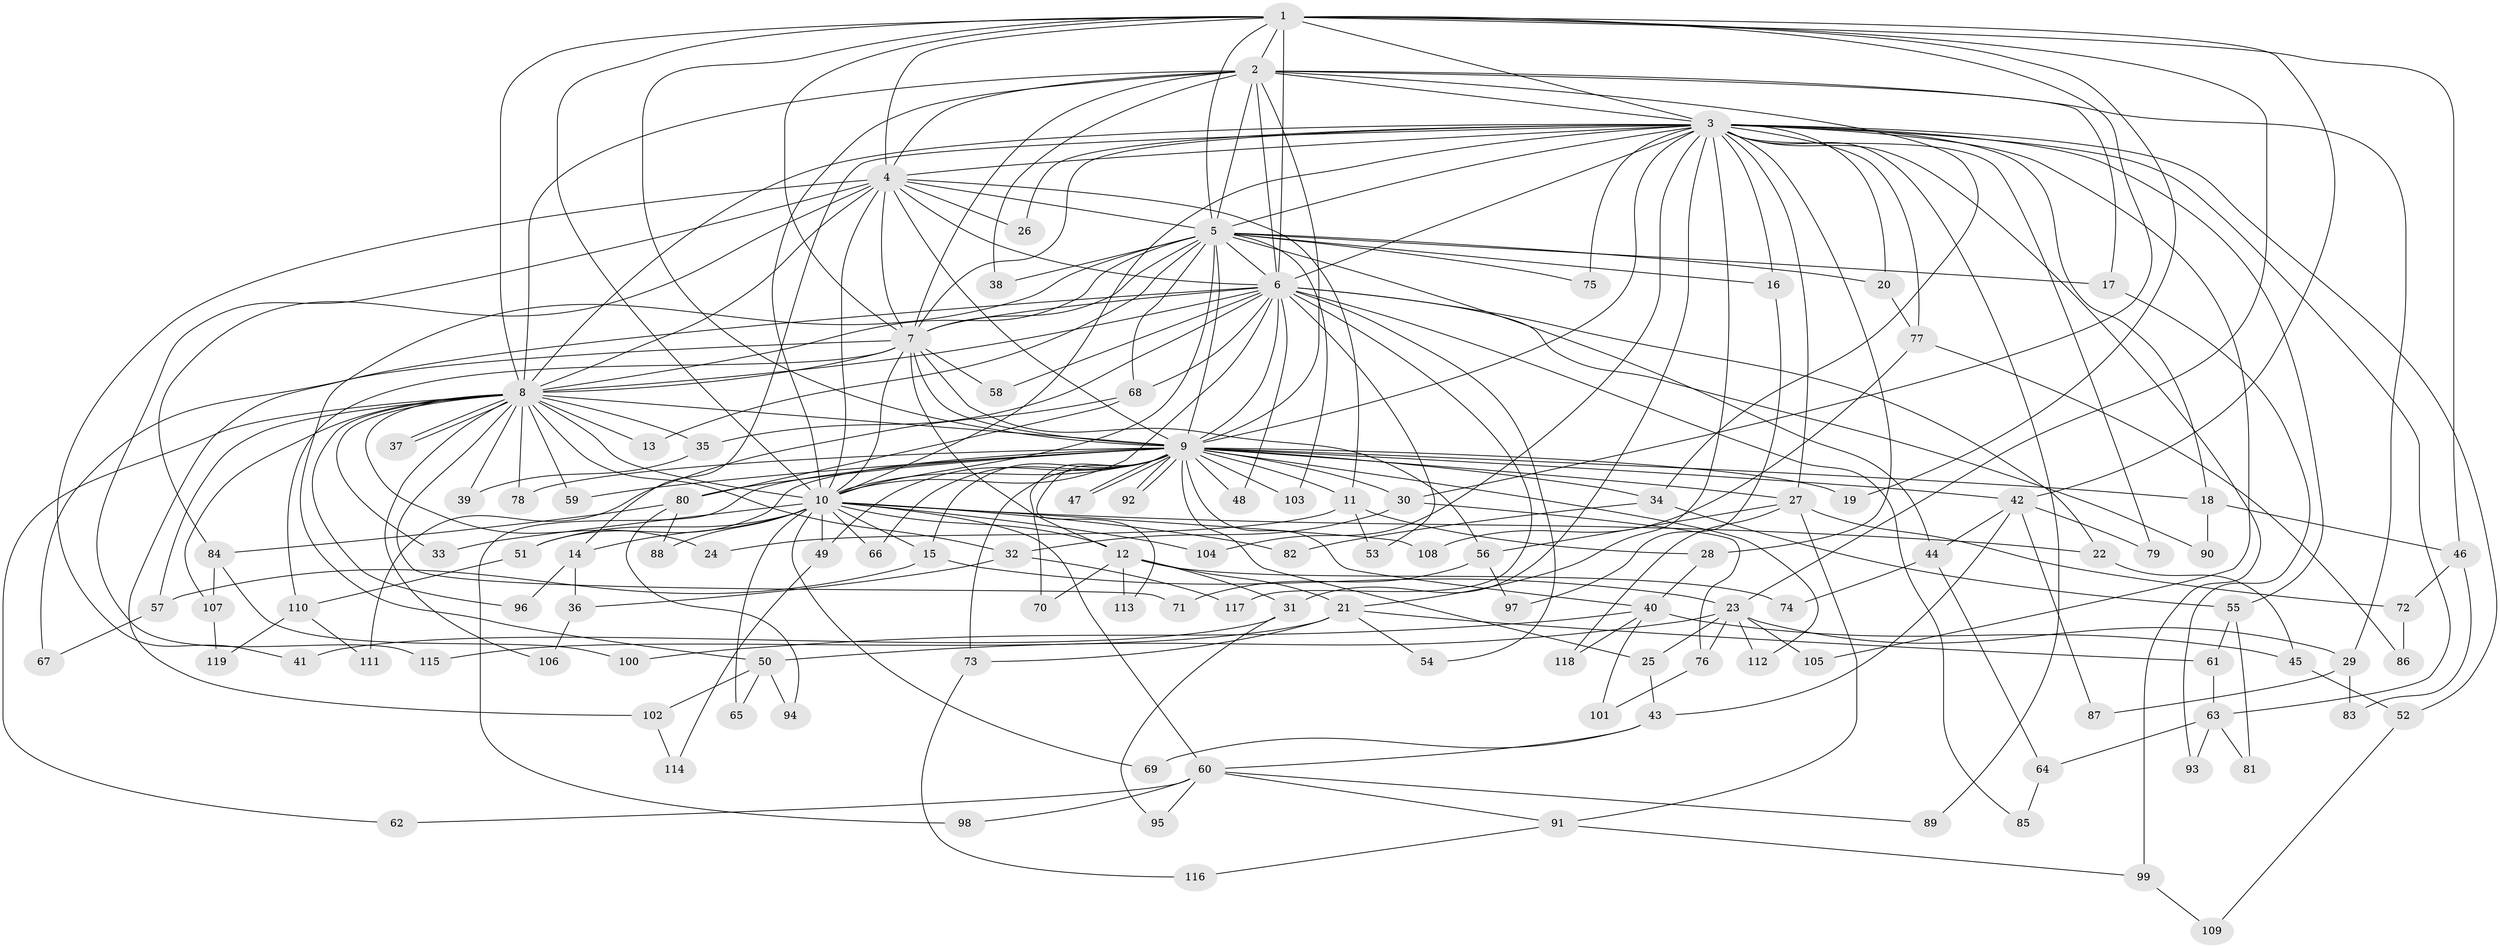 // Generated by graph-tools (version 1.1) at 2025/25/03/09/25 03:25:41]
// undirected, 119 vertices, 263 edges
graph export_dot {
graph [start="1"]
  node [color=gray90,style=filled];
  1;
  2;
  3;
  4;
  5;
  6;
  7;
  8;
  9;
  10;
  11;
  12;
  13;
  14;
  15;
  16;
  17;
  18;
  19;
  20;
  21;
  22;
  23;
  24;
  25;
  26;
  27;
  28;
  29;
  30;
  31;
  32;
  33;
  34;
  35;
  36;
  37;
  38;
  39;
  40;
  41;
  42;
  43;
  44;
  45;
  46;
  47;
  48;
  49;
  50;
  51;
  52;
  53;
  54;
  55;
  56;
  57;
  58;
  59;
  60;
  61;
  62;
  63;
  64;
  65;
  66;
  67;
  68;
  69;
  70;
  71;
  72;
  73;
  74;
  75;
  76;
  77;
  78;
  79;
  80;
  81;
  82;
  83;
  84;
  85;
  86;
  87;
  88;
  89;
  90;
  91;
  92;
  93;
  94;
  95;
  96;
  97;
  98;
  99;
  100;
  101;
  102;
  103;
  104;
  105;
  106;
  107;
  108;
  109;
  110;
  111;
  112;
  113;
  114;
  115;
  116;
  117;
  118;
  119;
  1 -- 2;
  1 -- 3;
  1 -- 4;
  1 -- 5;
  1 -- 6;
  1 -- 7;
  1 -- 8;
  1 -- 9;
  1 -- 10;
  1 -- 19;
  1 -- 23;
  1 -- 30;
  1 -- 42;
  1 -- 46;
  2 -- 3;
  2 -- 4;
  2 -- 5;
  2 -- 6;
  2 -- 7;
  2 -- 8;
  2 -- 9;
  2 -- 10;
  2 -- 17;
  2 -- 29;
  2 -- 34;
  2 -- 38;
  3 -- 4;
  3 -- 5;
  3 -- 6;
  3 -- 7;
  3 -- 8;
  3 -- 9;
  3 -- 10;
  3 -- 14;
  3 -- 16;
  3 -- 18;
  3 -- 20;
  3 -- 21;
  3 -- 26;
  3 -- 27;
  3 -- 28;
  3 -- 31;
  3 -- 52;
  3 -- 55;
  3 -- 63;
  3 -- 75;
  3 -- 77;
  3 -- 79;
  3 -- 89;
  3 -- 99;
  3 -- 104;
  3 -- 105;
  4 -- 5;
  4 -- 6;
  4 -- 7;
  4 -- 8;
  4 -- 9;
  4 -- 10;
  4 -- 11;
  4 -- 26;
  4 -- 41;
  4 -- 84;
  4 -- 115;
  5 -- 6;
  5 -- 7;
  5 -- 8;
  5 -- 9;
  5 -- 10;
  5 -- 13;
  5 -- 16;
  5 -- 17;
  5 -- 20;
  5 -- 38;
  5 -- 44;
  5 -- 50;
  5 -- 68;
  5 -- 75;
  5 -- 103;
  6 -- 7;
  6 -- 8;
  6 -- 9;
  6 -- 10;
  6 -- 22;
  6 -- 35;
  6 -- 48;
  6 -- 53;
  6 -- 54;
  6 -- 58;
  6 -- 68;
  6 -- 85;
  6 -- 90;
  6 -- 102;
  6 -- 117;
  7 -- 8;
  7 -- 9;
  7 -- 10;
  7 -- 12;
  7 -- 56;
  7 -- 58;
  7 -- 67;
  7 -- 110;
  8 -- 9;
  8 -- 10;
  8 -- 13;
  8 -- 24;
  8 -- 32;
  8 -- 33;
  8 -- 35;
  8 -- 37;
  8 -- 37;
  8 -- 39;
  8 -- 57;
  8 -- 59;
  8 -- 62;
  8 -- 71;
  8 -- 78;
  8 -- 96;
  8 -- 106;
  8 -- 107;
  9 -- 10;
  9 -- 11;
  9 -- 15;
  9 -- 18;
  9 -- 19;
  9 -- 25;
  9 -- 27;
  9 -- 30;
  9 -- 34;
  9 -- 40;
  9 -- 42;
  9 -- 47;
  9 -- 47;
  9 -- 48;
  9 -- 49;
  9 -- 51;
  9 -- 59;
  9 -- 66;
  9 -- 70;
  9 -- 73;
  9 -- 78;
  9 -- 80;
  9 -- 92;
  9 -- 92;
  9 -- 98;
  9 -- 103;
  9 -- 112;
  9 -- 113;
  10 -- 12;
  10 -- 14;
  10 -- 15;
  10 -- 22;
  10 -- 33;
  10 -- 49;
  10 -- 51;
  10 -- 60;
  10 -- 65;
  10 -- 66;
  10 -- 69;
  10 -- 82;
  10 -- 88;
  10 -- 104;
  10 -- 108;
  11 -- 24;
  11 -- 28;
  11 -- 53;
  12 -- 21;
  12 -- 31;
  12 -- 70;
  12 -- 74;
  12 -- 113;
  14 -- 36;
  14 -- 96;
  15 -- 23;
  15 -- 57;
  16 -- 97;
  17 -- 93;
  18 -- 46;
  18 -- 90;
  20 -- 77;
  21 -- 54;
  21 -- 61;
  21 -- 73;
  21 -- 115;
  22 -- 45;
  23 -- 25;
  23 -- 29;
  23 -- 50;
  23 -- 76;
  23 -- 105;
  23 -- 112;
  25 -- 43;
  27 -- 56;
  27 -- 72;
  27 -- 91;
  27 -- 118;
  28 -- 40;
  29 -- 83;
  29 -- 87;
  30 -- 32;
  30 -- 76;
  31 -- 41;
  31 -- 95;
  32 -- 36;
  32 -- 117;
  34 -- 55;
  34 -- 82;
  35 -- 39;
  36 -- 106;
  40 -- 45;
  40 -- 100;
  40 -- 101;
  40 -- 118;
  42 -- 43;
  42 -- 44;
  42 -- 79;
  42 -- 87;
  43 -- 60;
  43 -- 69;
  44 -- 64;
  44 -- 74;
  45 -- 52;
  46 -- 72;
  46 -- 83;
  49 -- 114;
  50 -- 65;
  50 -- 94;
  50 -- 102;
  51 -- 110;
  52 -- 109;
  55 -- 61;
  55 -- 81;
  56 -- 71;
  56 -- 97;
  57 -- 67;
  60 -- 62;
  60 -- 89;
  60 -- 91;
  60 -- 95;
  60 -- 98;
  61 -- 63;
  63 -- 64;
  63 -- 81;
  63 -- 93;
  64 -- 85;
  68 -- 80;
  68 -- 111;
  72 -- 86;
  73 -- 116;
  76 -- 101;
  77 -- 86;
  77 -- 108;
  80 -- 84;
  80 -- 88;
  80 -- 94;
  84 -- 100;
  84 -- 107;
  91 -- 99;
  91 -- 116;
  99 -- 109;
  102 -- 114;
  107 -- 119;
  110 -- 111;
  110 -- 119;
}
